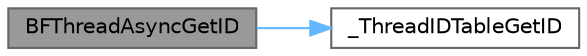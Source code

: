digraph "BFThreadAsyncGetID"
{
 // LATEX_PDF_SIZE
  bgcolor="transparent";
  edge [fontname=Helvetica,fontsize=10,labelfontname=Helvetica,labelfontsize=10];
  node [fontname=Helvetica,fontsize=10,shape=box,height=0.2,width=0.4];
  rankdir="LR";
  Node1 [id="Node000001",label="BFThreadAsyncGetID",height=0.2,width=0.4,color="gray40", fillcolor="grey60", style="filled", fontcolor="black",tooltip=" "];
  Node1 -> Node2 [id="edge1_Node000001_Node000002",color="steelblue1",style="solid",tooltip=" "];
  Node2 [id="Node000002",label="_ThreadIDTableGetID",height=0.2,width=0.4,color="grey40", fillcolor="white", style="filled",URL="$d3/de7/thread_8c.html#a0ecc062b14349ac96352f354d4efd1db",tooltip=" "];
}
